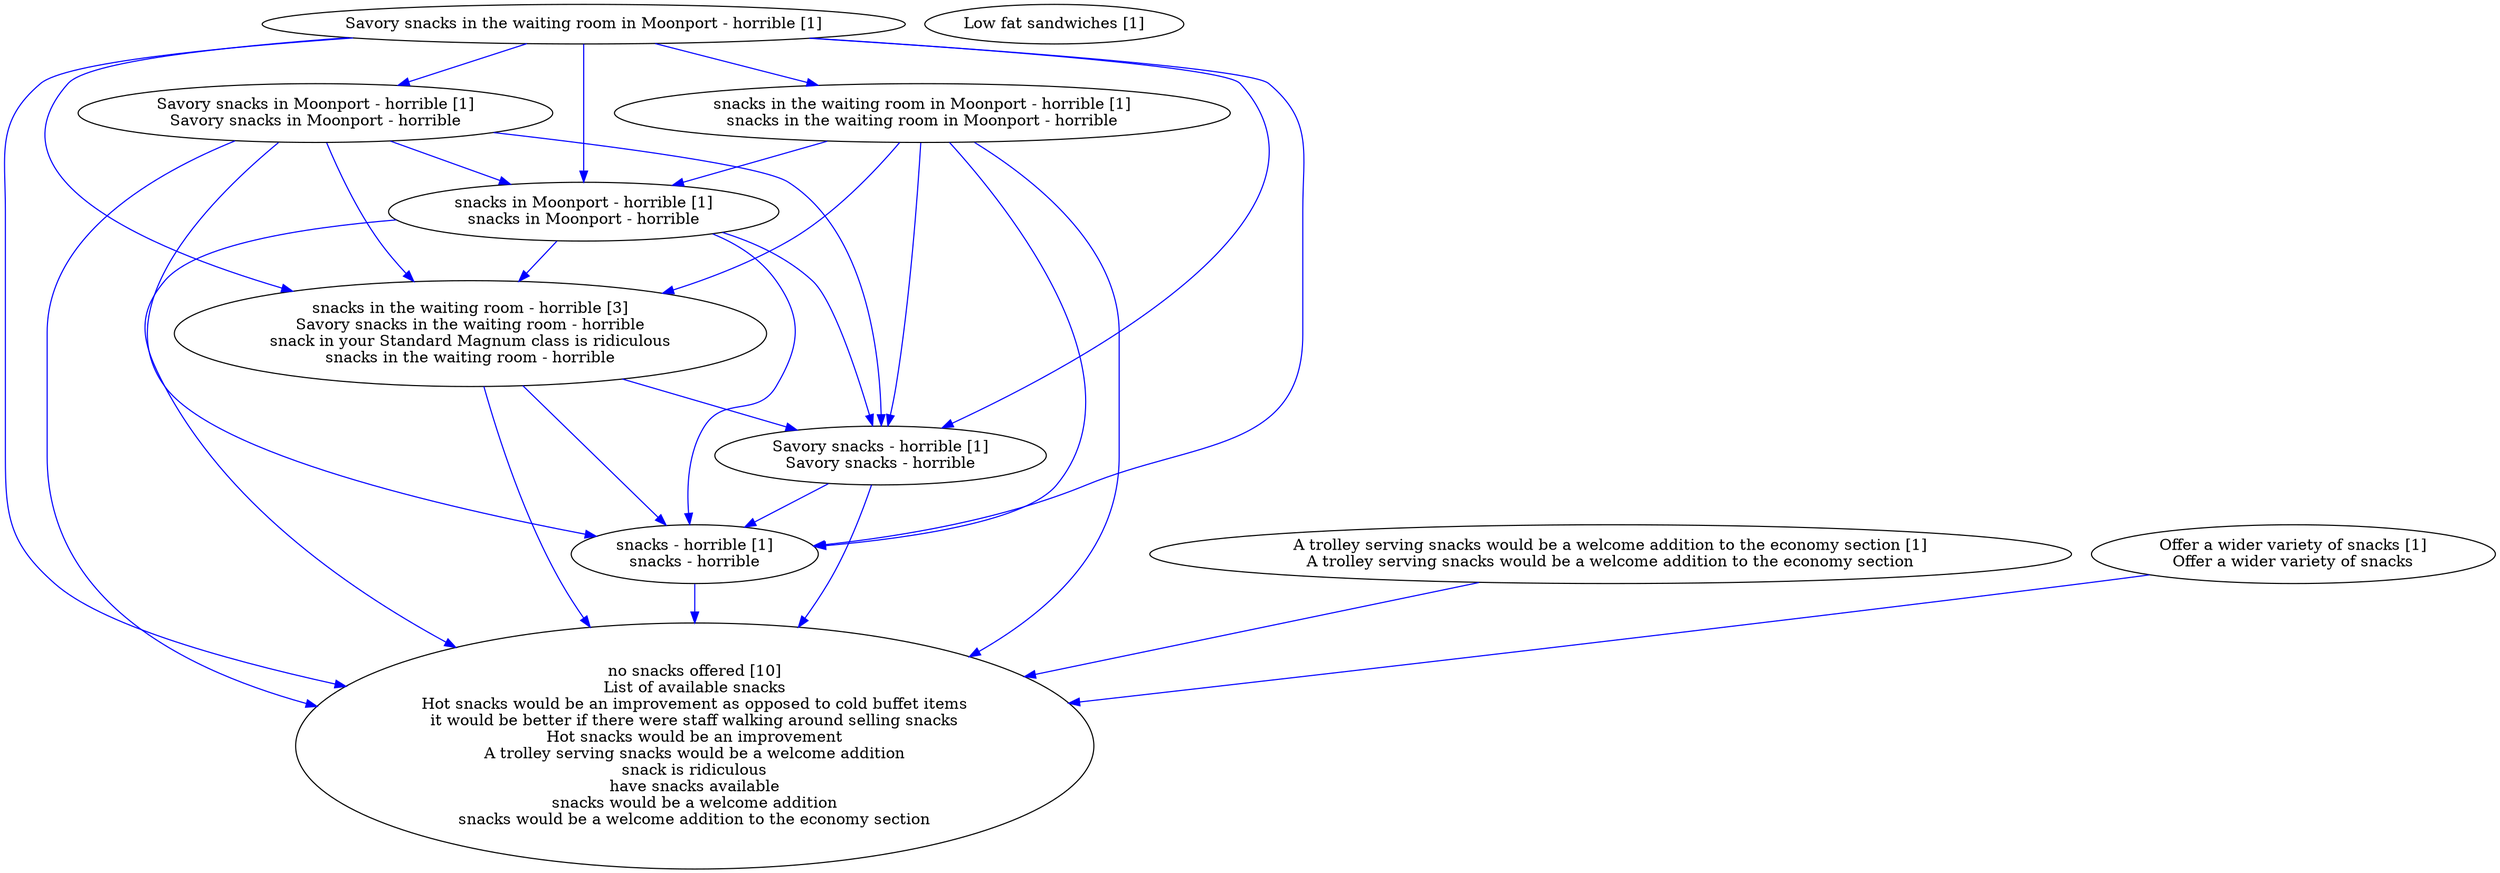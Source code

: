 digraph collapsedGraph {
"no snacks offered [10]\nList of available snacks\nHot snacks would be an improvement as opposed to cold buffet items\nit would be better if there were staff walking around selling snacks\nHot snacks would be an improvement\nA trolley serving snacks would be a welcome addition\nsnack is ridiculous\nhave snacks available\nsnacks would be a welcome addition\nsnacks would be a welcome addition to the economy section""snacks in the waiting room - horrible [3]\nSavory snacks in the waiting room - horrible\nsnack in your Standard Magnum class is ridiculous\nsnacks in the waiting room - horrible""A trolley serving snacks would be a welcome addition to the economy section [1]\nA trolley serving snacks would be a welcome addition to the economy section""Low fat sandwiches [1]""Offer a wider variety of snacks [1]\nOffer a wider variety of snacks""Savory snacks in the waiting room in Moonport - horrible [1]""Savory snacks in Moonport - horrible [1]\nSavory snacks in Moonport - horrible""Savory snacks - horrible [1]\nSavory snacks - horrible""snacks - horrible [1]\nsnacks - horrible""snacks in Moonport - horrible [1]\nsnacks in Moonport - horrible""snacks in the waiting room in Moonport - horrible [1]\nsnacks in the waiting room in Moonport - horrible""Savory snacks in the waiting room in Moonport - horrible [1]" -> "Savory snacks in Moonport - horrible [1]\nSavory snacks in Moonport - horrible" [color=blue]
"Savory snacks in Moonport - horrible [1]\nSavory snacks in Moonport - horrible" -> "Savory snacks - horrible [1]\nSavory snacks - horrible" [color=blue]
"Savory snacks - horrible [1]\nSavory snacks - horrible" -> "snacks - horrible [1]\nsnacks - horrible" [color=blue]
"Savory snacks in Moonport - horrible [1]\nSavory snacks in Moonport - horrible" -> "snacks in Moonport - horrible [1]\nsnacks in Moonport - horrible" [color=blue]
"snacks in Moonport - horrible [1]\nsnacks in Moonport - horrible" -> "snacks - horrible [1]\nsnacks - horrible" [color=blue]
"Savory snacks in the waiting room in Moonport - horrible [1]" -> "snacks in the waiting room in Moonport - horrible [1]\nsnacks in the waiting room in Moonport - horrible" [color=blue]
"snacks in the waiting room in Moonport - horrible [1]\nsnacks in the waiting room in Moonport - horrible" -> "snacks in Moonport - horrible [1]\nsnacks in Moonport - horrible" [color=blue]
"Savory snacks in the waiting room in Moonport - horrible [1]" -> "Savory snacks - horrible [1]\nSavory snacks - horrible" [color=blue]
"Savory snacks in the waiting room in Moonport - horrible [1]" -> "snacks in Moonport - horrible [1]\nsnacks in Moonport - horrible" [color=blue]
"Savory snacks in Moonport - horrible [1]\nSavory snacks in Moonport - horrible" -> "snacks - horrible [1]\nsnacks - horrible" [color=blue]
"snacks in the waiting room in Moonport - horrible [1]\nsnacks in the waiting room in Moonport - horrible" -> "snacks - horrible [1]\nsnacks - horrible" [color=blue]
"Savory snacks in the waiting room in Moonport - horrible [1]" -> "snacks - horrible [1]\nsnacks - horrible" [color=blue]
"Savory snacks in the waiting room in Moonport - horrible [1]" -> "snacks in the waiting room - horrible [3]\nSavory snacks in the waiting room - horrible\nsnack in your Standard Magnum class is ridiculous\nsnacks in the waiting room - horrible" [color=blue]
"Savory snacks in Moonport - horrible [1]\nSavory snacks in Moonport - horrible" -> "snacks in the waiting room - horrible [3]\nSavory snacks in the waiting room - horrible\nsnack in your Standard Magnum class is ridiculous\nsnacks in the waiting room - horrible" [color=blue]
"snacks in Moonport - horrible [1]\nsnacks in Moonport - horrible" -> "snacks in the waiting room - horrible [3]\nSavory snacks in the waiting room - horrible\nsnack in your Standard Magnum class is ridiculous\nsnacks in the waiting room - horrible" [color=blue]
"snacks in the waiting room in Moonport - horrible [1]\nsnacks in the waiting room in Moonport - horrible" -> "snacks in the waiting room - horrible [3]\nSavory snacks in the waiting room - horrible\nsnack in your Standard Magnum class is ridiculous\nsnacks in the waiting room - horrible" [color=blue]
"A trolley serving snacks would be a welcome addition to the economy section [1]\nA trolley serving snacks would be a welcome addition to the economy section" -> "no snacks offered [10]\nList of available snacks\nHot snacks would be an improvement as opposed to cold buffet items\nit would be better if there were staff walking around selling snacks\nHot snacks would be an improvement\nA trolley serving snacks would be a welcome addition\nsnack is ridiculous\nhave snacks available\nsnacks would be a welcome addition\nsnacks would be a welcome addition to the economy section" [color=blue]
"snacks in the waiting room - horrible [3]\nSavory snacks in the waiting room - horrible\nsnack in your Standard Magnum class is ridiculous\nsnacks in the waiting room - horrible" -> "snacks - horrible [1]\nsnacks - horrible" [color=blue]
"snacks in the waiting room - horrible [3]\nSavory snacks in the waiting room - horrible\nsnack in your Standard Magnum class is ridiculous\nsnacks in the waiting room - horrible" -> "no snacks offered [10]\nList of available snacks\nHot snacks would be an improvement as opposed to cold buffet items\nit would be better if there were staff walking around selling snacks\nHot snacks would be an improvement\nA trolley serving snacks would be a welcome addition\nsnack is ridiculous\nhave snacks available\nsnacks would be a welcome addition\nsnacks would be a welcome addition to the economy section" [color=blue]
"Offer a wider variety of snacks [1]\nOffer a wider variety of snacks" -> "no snacks offered [10]\nList of available snacks\nHot snacks would be an improvement as opposed to cold buffet items\nit would be better if there were staff walking around selling snacks\nHot snacks would be an improvement\nA trolley serving snacks would be a welcome addition\nsnack is ridiculous\nhave snacks available\nsnacks would be a welcome addition\nsnacks would be a welcome addition to the economy section" [color=blue]
"Savory snacks in the waiting room in Moonport - horrible [1]" -> "no snacks offered [10]\nList of available snacks\nHot snacks would be an improvement as opposed to cold buffet items\nit would be better if there were staff walking around selling snacks\nHot snacks would be an improvement\nA trolley serving snacks would be a welcome addition\nsnack is ridiculous\nhave snacks available\nsnacks would be a welcome addition\nsnacks would be a welcome addition to the economy section" [color=blue]
"Savory snacks in Moonport - horrible [1]\nSavory snacks in Moonport - horrible" -> "no snacks offered [10]\nList of available snacks\nHot snacks would be an improvement as opposed to cold buffet items\nit would be better if there were staff walking around selling snacks\nHot snacks would be an improvement\nA trolley serving snacks would be a welcome addition\nsnack is ridiculous\nhave snacks available\nsnacks would be a welcome addition\nsnacks would be a welcome addition to the economy section" [color=blue]
"Savory snacks - horrible [1]\nSavory snacks - horrible" -> "no snacks offered [10]\nList of available snacks\nHot snacks would be an improvement as opposed to cold buffet items\nit would be better if there were staff walking around selling snacks\nHot snacks would be an improvement\nA trolley serving snacks would be a welcome addition\nsnack is ridiculous\nhave snacks available\nsnacks would be a welcome addition\nsnacks would be a welcome addition to the economy section" [color=blue]
"snacks - horrible [1]\nsnacks - horrible" -> "no snacks offered [10]\nList of available snacks\nHot snacks would be an improvement as opposed to cold buffet items\nit would be better if there were staff walking around selling snacks\nHot snacks would be an improvement\nA trolley serving snacks would be a welcome addition\nsnack is ridiculous\nhave snacks available\nsnacks would be a welcome addition\nsnacks would be a welcome addition to the economy section" [color=blue]
"snacks in Moonport - horrible [1]\nsnacks in Moonport - horrible" -> "Savory snacks - horrible [1]\nSavory snacks - horrible" [color=blue]
"snacks in Moonport - horrible [1]\nsnacks in Moonport - horrible" -> "no snacks offered [10]\nList of available snacks\nHot snacks would be an improvement as opposed to cold buffet items\nit would be better if there were staff walking around selling snacks\nHot snacks would be an improvement\nA trolley serving snacks would be a welcome addition\nsnack is ridiculous\nhave snacks available\nsnacks would be a welcome addition\nsnacks would be a welcome addition to the economy section" [color=blue]
"snacks in the waiting room - horrible [3]\nSavory snacks in the waiting room - horrible\nsnack in your Standard Magnum class is ridiculous\nsnacks in the waiting room - horrible" -> "Savory snacks - horrible [1]\nSavory snacks - horrible" [color=blue]
"snacks in the waiting room in Moonport - horrible [1]\nsnacks in the waiting room in Moonport - horrible" -> "Savory snacks - horrible [1]\nSavory snacks - horrible" [color=blue]
"snacks in the waiting room in Moonport - horrible [1]\nsnacks in the waiting room in Moonport - horrible" -> "no snacks offered [10]\nList of available snacks\nHot snacks would be an improvement as opposed to cold buffet items\nit would be better if there were staff walking around selling snacks\nHot snacks would be an improvement\nA trolley serving snacks would be a welcome addition\nsnack is ridiculous\nhave snacks available\nsnacks would be a welcome addition\nsnacks would be a welcome addition to the economy section" [color=blue]
}